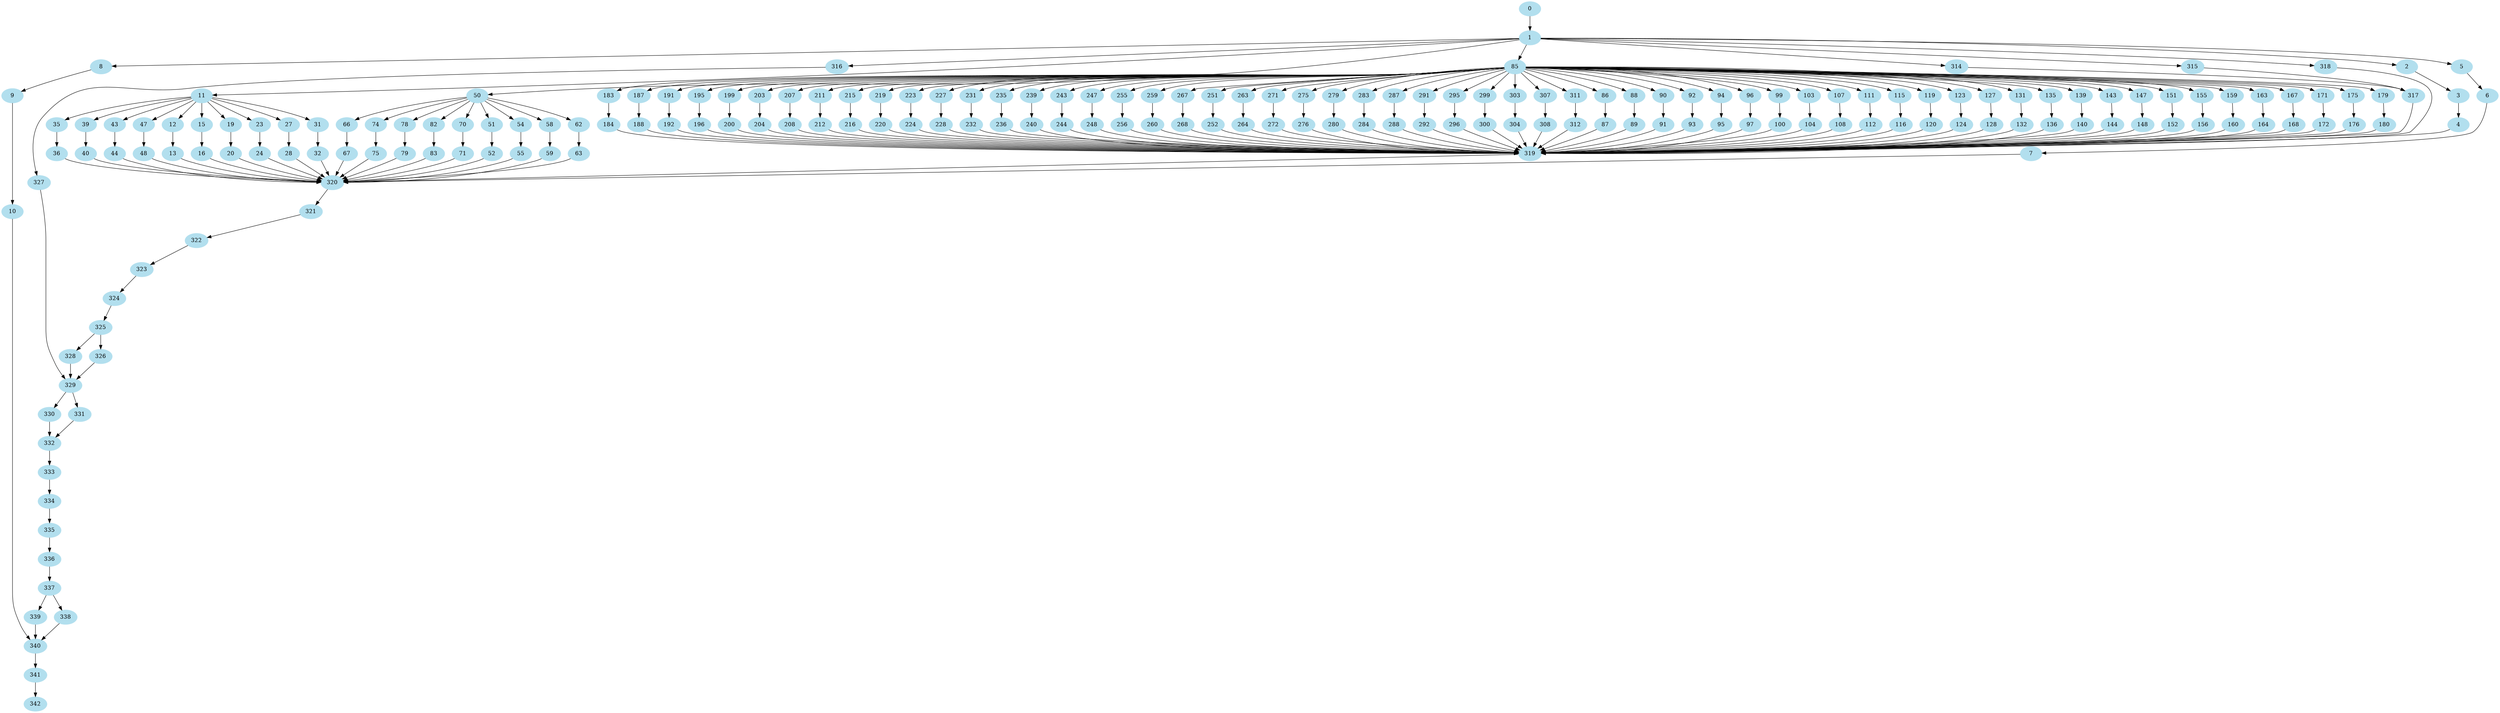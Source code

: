 digraph testGraph {
size = "48,48";
	node [color=lightblue2, style=filled];
"0" -> "1";
"1" -> "2";
"1" -> "5";
"1" -> "8";
"1" -> "11";
"1" -> "50";
"1" -> "85";
"1" -> "314";
"1" -> "315";
"1" -> "316";
"1" -> "318";
"2" -> "3";
"3" -> "4";
"4" -> "319";
"5" -> "6";
"6" -> "7";
"7" -> "320";
"8" -> "9";
"9" -> "10";
"10" -> "340";
"11" -> "12";
"11" -> "15";
"11" -> "19";
"11" -> "23";
"11" -> "27";
"11" -> "31";
"11" -> "35";
"11" -> "39";
"11" -> "43";
"11" -> "47";
"12" -> "13";
"13" -> "320";
"15" -> "16";
"16" -> "320";
"19" -> "20";
"20" -> "320";
"23" -> "24";
"24" -> "320";
"27" -> "28";
"28" -> "320";
"31" -> "32";
"32" -> "320";
"35" -> "36";
"36" -> "320";
"39" -> "40";
"40" -> "320";
"43" -> "44";
"44" -> "320";
"47" -> "48";
"48" -> "320";
"50" -> "51";
"50" -> "54";
"50" -> "58";
"50" -> "62";
"50" -> "66";
"50" -> "74";
"50" -> "78";
"50" -> "82";
"50" -> "70";
"51" -> "52";
"52" -> "320";
"54" -> "55";
"55" -> "320";
"58" -> "59";
"59" -> "320";
"62" -> "63";
"63" -> "320";
"66" -> "67";
"67" -> "320";
"70" -> "71";
"71" -> "320";
"74" -> "75";
"75" -> "320";
"78" -> "79";
"79" -> "320";
"82" -> "83";
"83" -> "320";
"85" -> "86";
"85" -> "88";
"85" -> "90";
"85" -> "92";
"85" -> "94";
"85" -> "96";
"85" -> "99";
"85" -> "103";
"85" -> "107";
"85" -> "111";
"85" -> "115";
"85" -> "119";
"85" -> "123";
"85" -> "127";
"85" -> "131";
"85" -> "135";
"85" -> "139";
"85" -> "143";
"85" -> "147";
"85" -> "151";
"85" -> "155";
"85" -> "159";
"85" -> "163";
"85" -> "167";
"85" -> "171";
"85" -> "175";
"85" -> "179";
"85" -> "183";
"85" -> "187";
"85" -> "191";
"85" -> "195";
"85" -> "199";
"85" -> "203";
"85" -> "207";
"85" -> "211";
"85" -> "215";
"85" -> "219";
"85" -> "223";
"85" -> "227";
"85" -> "231";
"85" -> "235";
"85" -> "239";
"85" -> "243";
"85" -> "247";
"85" -> "255";
"85" -> "259";
"85" -> "267";
"85" -> "251";
"85" -> "263";
"85" -> "271";
"85" -> "275";
"85" -> "279";
"85" -> "283";
"85" -> "287";
"85" -> "291";
"85" -> "295";
"85" -> "299";
"85" -> "303";
"85" -> "307";
"85" -> "311";
"86" -> "87";
"87" -> "319";
"88" -> "89";
"89" -> "319";
"90" -> "91";
"91" -> "319";
"92" -> "93";
"93" -> "319";
"94" -> "95";
"95" -> "319";
"96" -> "97";
"97" -> "319";
"99" -> "100";
"100" -> "319";
"103" -> "104";
"104" -> "319";
"107" -> "108";
"108" -> "319";
"111" -> "112";
"112" -> "319";
"115" -> "116";
"116" -> "319";
"119" -> "120";
"120" -> "319";
"123" -> "124";
"124" -> "319";
"127" -> "128";
"128" -> "319";
"131" -> "132";
"132" -> "319";
"135" -> "136";
"136" -> "319";
"139" -> "140";
"140" -> "319";
"143" -> "144";
"144" -> "319";
"147" -> "148";
"148" -> "319";
"151" -> "152";
"152" -> "319";
"155" -> "156";
"156" -> "319";
"159" -> "160";
"160" -> "319";
"163" -> "164";
"164" -> "319";
"167" -> "168";
"168" -> "319";
"171" -> "172";
"172" -> "319";
"175" -> "176";
"176" -> "319";
"179" -> "180";
"180" -> "319";
"183" -> "184";
"184" -> "319";
"187" -> "188";
"188" -> "319";
"191" -> "192";
"192" -> "319";
"195" -> "196";
"196" -> "319";
"199" -> "200";
"200" -> "319";
"203" -> "204";
"204" -> "319";
"207" -> "208";
"208" -> "319";
"211" -> "212";
"212" -> "319";
"215" -> "216";
"216" -> "319";
"219" -> "220";
"220" -> "319";
"223" -> "224";
"224" -> "319";
"227" -> "228";
"228" -> "319";
"231" -> "232";
"232" -> "319";
"235" -> "236";
"236" -> "319";
"239" -> "240";
"240" -> "319";
"243" -> "244";
"244" -> "319";
"247" -> "248";
"248" -> "319";
"251" -> "252";
"252" -> "319";
"255" -> "256";
"256" -> "319";
"259" -> "260";
"260" -> "319";
"263" -> "264";
"264" -> "319";
"267" -> "268";
"268" -> "319";
"271" -> "272";
"272" -> "319";
"275" -> "276";
"276" -> "319";
"279" -> "280";
"280" -> "319";
"283" -> "284";
"284" -> "319";
"287" -> "288";
"288" -> "319";
"291" -> "292";
"292" -> "319";
"295" -> "296";
"296" -> "319";
"299" -> "300";
"300" -> "319";
"303" -> "304";
"304" -> "319";
"307" -> "308";
"308" -> "319";
"311" -> "312";
"312" -> "319";
"314" -> "317";
"315" -> "317";
"316" -> "327";
"317" -> "319";
"318" -> "319";
"319" -> "320";
"320" -> "321";
"321" -> "322";
"322" -> "323";
"323" -> "324";
"324" -> "325";
"325" -> "326";
"325" -> "328";
"326" -> "329";
"327" -> "329";
"328" -> "329";
"329" -> "330";
"329" -> "331";
"330" -> "332";
"331" -> "332";
"332" -> "333";
"333" -> "334";
"334" -> "335";
"335" -> "336";
"336" -> "337";
"337" -> "338";
"337" -> "339";
"338" -> "340";
"339" -> "340";
"340" -> "341";
"341" -> "342";
}
